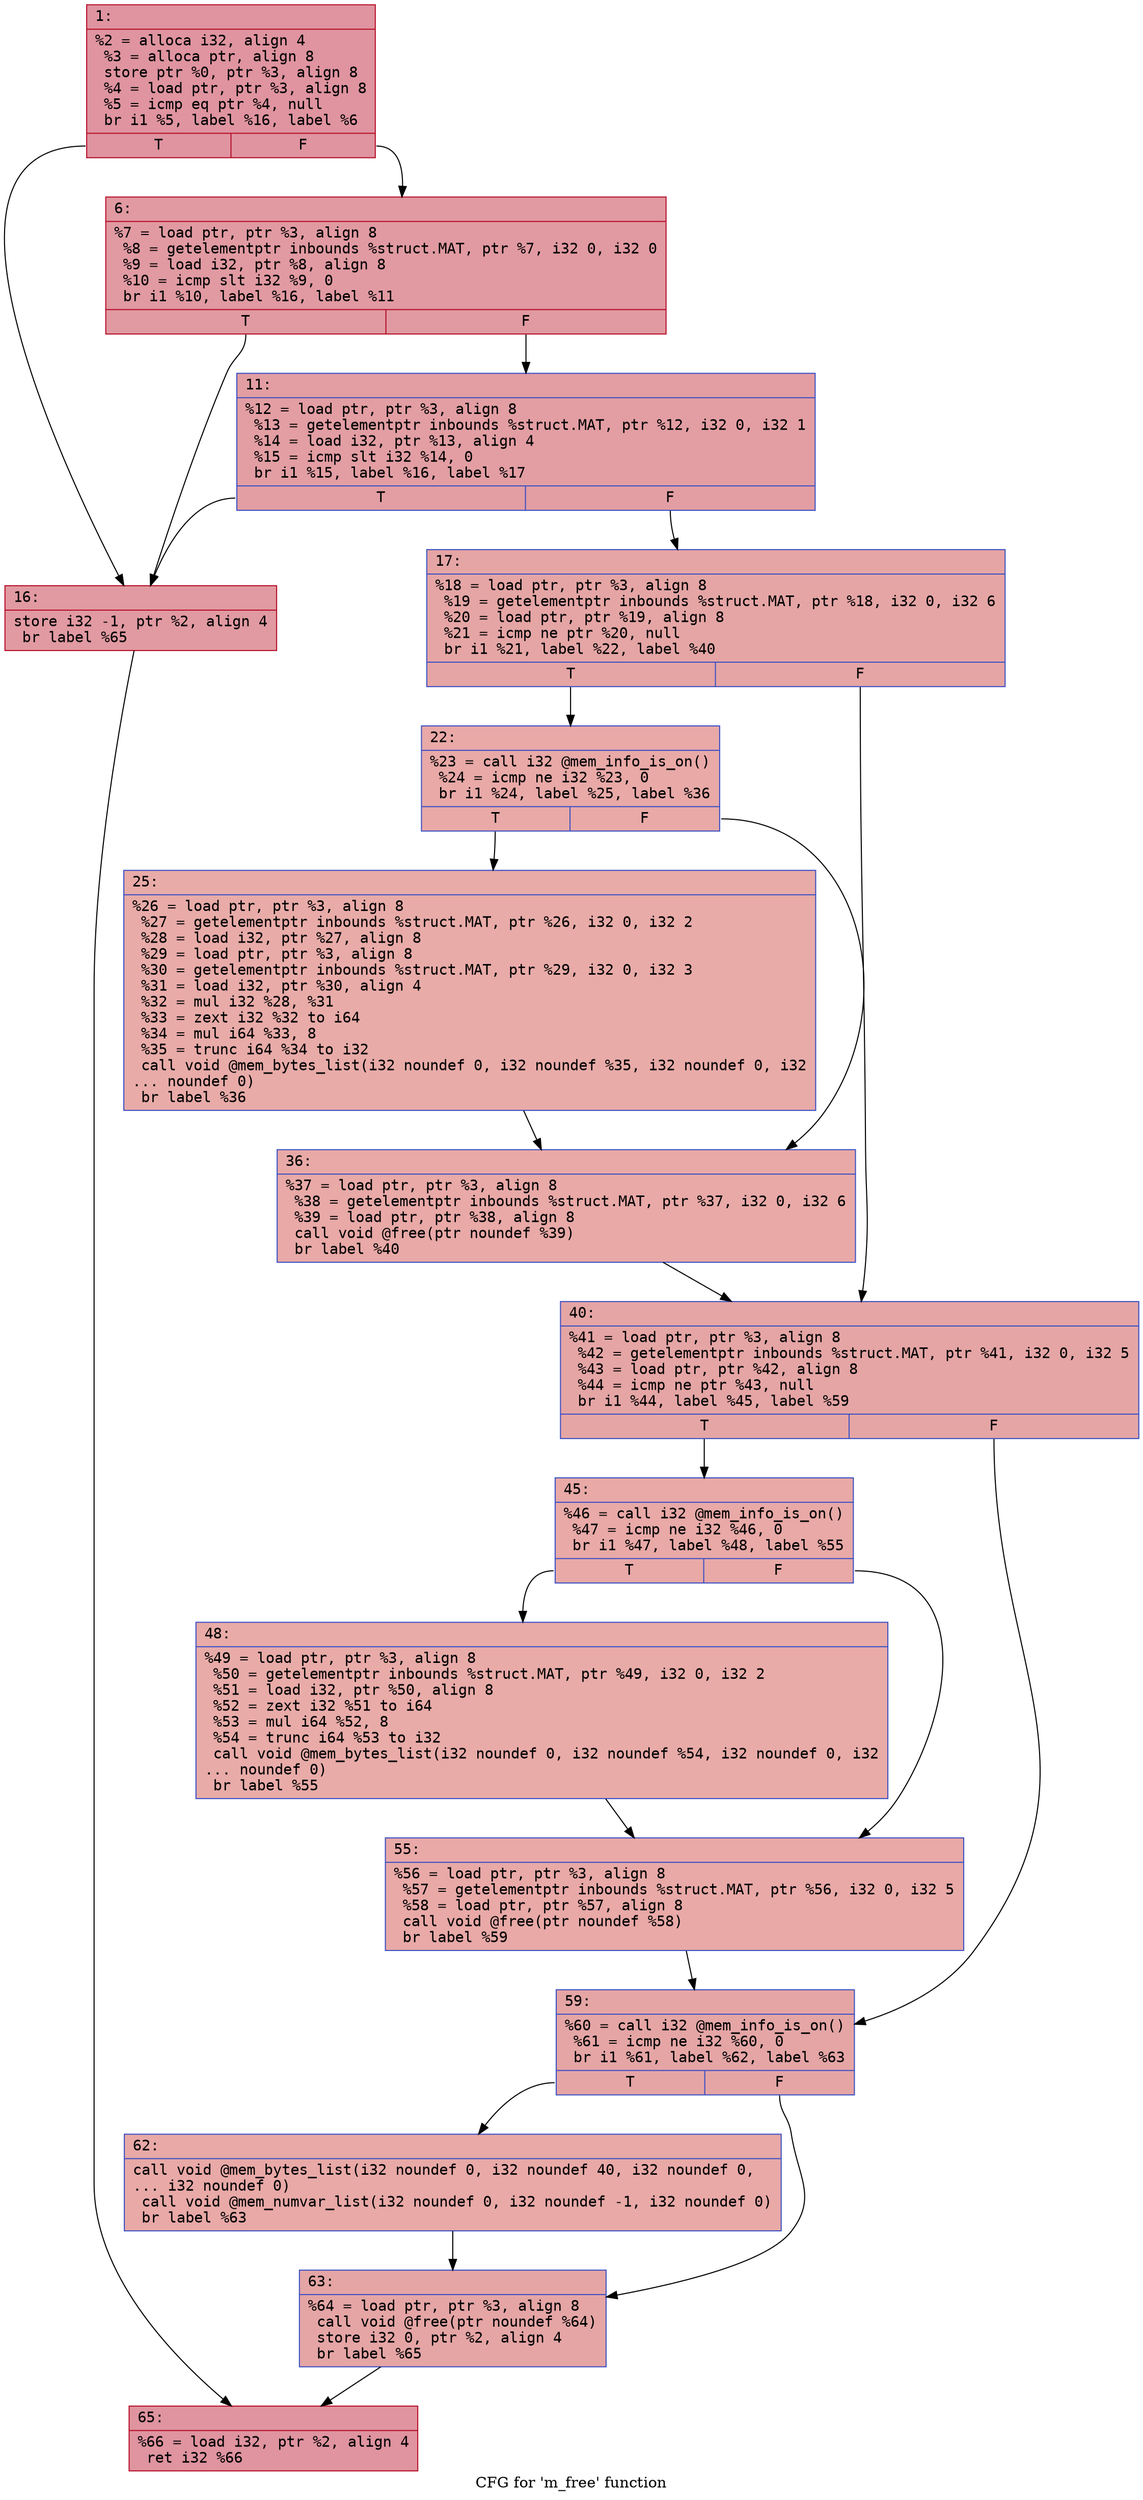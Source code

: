 digraph "CFG for 'm_free' function" {
	label="CFG for 'm_free' function";

	Node0x600003097200 [shape=record,color="#b70d28ff", style=filled, fillcolor="#b70d2870" fontname="Courier",label="{1:\l|  %2 = alloca i32, align 4\l  %3 = alloca ptr, align 8\l  store ptr %0, ptr %3, align 8\l  %4 = load ptr, ptr %3, align 8\l  %5 = icmp eq ptr %4, null\l  br i1 %5, label %16, label %6\l|{<s0>T|<s1>F}}"];
	Node0x600003097200:s0 -> Node0x6000030972f0[tooltip="1 -> 16\nProbability 37.50%" ];
	Node0x600003097200:s1 -> Node0x600003097250[tooltip="1 -> 6\nProbability 62.50%" ];
	Node0x600003097250 [shape=record,color="#b70d28ff", style=filled, fillcolor="#bb1b2c70" fontname="Courier",label="{6:\l|  %7 = load ptr, ptr %3, align 8\l  %8 = getelementptr inbounds %struct.MAT, ptr %7, i32 0, i32 0\l  %9 = load i32, ptr %8, align 8\l  %10 = icmp slt i32 %9, 0\l  br i1 %10, label %16, label %11\l|{<s0>T|<s1>F}}"];
	Node0x600003097250:s0 -> Node0x6000030972f0[tooltip="6 -> 16\nProbability 37.50%" ];
	Node0x600003097250:s1 -> Node0x6000030972a0[tooltip="6 -> 11\nProbability 62.50%" ];
	Node0x6000030972a0 [shape=record,color="#3d50c3ff", style=filled, fillcolor="#be242e70" fontname="Courier",label="{11:\l|  %12 = load ptr, ptr %3, align 8\l  %13 = getelementptr inbounds %struct.MAT, ptr %12, i32 0, i32 1\l  %14 = load i32, ptr %13, align 4\l  %15 = icmp slt i32 %14, 0\l  br i1 %15, label %16, label %17\l|{<s0>T|<s1>F}}"];
	Node0x6000030972a0:s0 -> Node0x6000030972f0[tooltip="11 -> 16\nProbability 37.50%" ];
	Node0x6000030972a0:s1 -> Node0x600003097340[tooltip="11 -> 17\nProbability 62.50%" ];
	Node0x6000030972f0 [shape=record,color="#b70d28ff", style=filled, fillcolor="#bb1b2c70" fontname="Courier",label="{16:\l|  store i32 -1, ptr %2, align 4\l  br label %65\l}"];
	Node0x6000030972f0 -> Node0x6000030976b0[tooltip="16 -> 65\nProbability 100.00%" ];
	Node0x600003097340 [shape=record,color="#3d50c3ff", style=filled, fillcolor="#c5333470" fontname="Courier",label="{17:\l|  %18 = load ptr, ptr %3, align 8\l  %19 = getelementptr inbounds %struct.MAT, ptr %18, i32 0, i32 6\l  %20 = load ptr, ptr %19, align 8\l  %21 = icmp ne ptr %20, null\l  br i1 %21, label %22, label %40\l|{<s0>T|<s1>F}}"];
	Node0x600003097340:s0 -> Node0x600003097390[tooltip="17 -> 22\nProbability 62.50%" ];
	Node0x600003097340:s1 -> Node0x600003097480[tooltip="17 -> 40\nProbability 37.50%" ];
	Node0x600003097390 [shape=record,color="#3d50c3ff", style=filled, fillcolor="#ca3b3770" fontname="Courier",label="{22:\l|  %23 = call i32 @mem_info_is_on()\l  %24 = icmp ne i32 %23, 0\l  br i1 %24, label %25, label %36\l|{<s0>T|<s1>F}}"];
	Node0x600003097390:s0 -> Node0x6000030973e0[tooltip="22 -> 25\nProbability 62.50%" ];
	Node0x600003097390:s1 -> Node0x600003097430[tooltip="22 -> 36\nProbability 37.50%" ];
	Node0x6000030973e0 [shape=record,color="#3d50c3ff", style=filled, fillcolor="#cc403a70" fontname="Courier",label="{25:\l|  %26 = load ptr, ptr %3, align 8\l  %27 = getelementptr inbounds %struct.MAT, ptr %26, i32 0, i32 2\l  %28 = load i32, ptr %27, align 8\l  %29 = load ptr, ptr %3, align 8\l  %30 = getelementptr inbounds %struct.MAT, ptr %29, i32 0, i32 3\l  %31 = load i32, ptr %30, align 4\l  %32 = mul i32 %28, %31\l  %33 = zext i32 %32 to i64\l  %34 = mul i64 %33, 8\l  %35 = trunc i64 %34 to i32\l  call void @mem_bytes_list(i32 noundef 0, i32 noundef %35, i32 noundef 0, i32\l... noundef 0)\l  br label %36\l}"];
	Node0x6000030973e0 -> Node0x600003097430[tooltip="25 -> 36\nProbability 100.00%" ];
	Node0x600003097430 [shape=record,color="#3d50c3ff", style=filled, fillcolor="#ca3b3770" fontname="Courier",label="{36:\l|  %37 = load ptr, ptr %3, align 8\l  %38 = getelementptr inbounds %struct.MAT, ptr %37, i32 0, i32 6\l  %39 = load ptr, ptr %38, align 8\l  call void @free(ptr noundef %39)\l  br label %40\l}"];
	Node0x600003097430 -> Node0x600003097480[tooltip="36 -> 40\nProbability 100.00%" ];
	Node0x600003097480 [shape=record,color="#3d50c3ff", style=filled, fillcolor="#c5333470" fontname="Courier",label="{40:\l|  %41 = load ptr, ptr %3, align 8\l  %42 = getelementptr inbounds %struct.MAT, ptr %41, i32 0, i32 5\l  %43 = load ptr, ptr %42, align 8\l  %44 = icmp ne ptr %43, null\l  br i1 %44, label %45, label %59\l|{<s0>T|<s1>F}}"];
	Node0x600003097480:s0 -> Node0x6000030974d0[tooltip="40 -> 45\nProbability 62.50%" ];
	Node0x600003097480:s1 -> Node0x6000030975c0[tooltip="40 -> 59\nProbability 37.50%" ];
	Node0x6000030974d0 [shape=record,color="#3d50c3ff", style=filled, fillcolor="#ca3b3770" fontname="Courier",label="{45:\l|  %46 = call i32 @mem_info_is_on()\l  %47 = icmp ne i32 %46, 0\l  br i1 %47, label %48, label %55\l|{<s0>T|<s1>F}}"];
	Node0x6000030974d0:s0 -> Node0x600003097520[tooltip="45 -> 48\nProbability 62.50%" ];
	Node0x6000030974d0:s1 -> Node0x600003097570[tooltip="45 -> 55\nProbability 37.50%" ];
	Node0x600003097520 [shape=record,color="#3d50c3ff", style=filled, fillcolor="#cc403a70" fontname="Courier",label="{48:\l|  %49 = load ptr, ptr %3, align 8\l  %50 = getelementptr inbounds %struct.MAT, ptr %49, i32 0, i32 2\l  %51 = load i32, ptr %50, align 8\l  %52 = zext i32 %51 to i64\l  %53 = mul i64 %52, 8\l  %54 = trunc i64 %53 to i32\l  call void @mem_bytes_list(i32 noundef 0, i32 noundef %54, i32 noundef 0, i32\l... noundef 0)\l  br label %55\l}"];
	Node0x600003097520 -> Node0x600003097570[tooltip="48 -> 55\nProbability 100.00%" ];
	Node0x600003097570 [shape=record,color="#3d50c3ff", style=filled, fillcolor="#ca3b3770" fontname="Courier",label="{55:\l|  %56 = load ptr, ptr %3, align 8\l  %57 = getelementptr inbounds %struct.MAT, ptr %56, i32 0, i32 5\l  %58 = load ptr, ptr %57, align 8\l  call void @free(ptr noundef %58)\l  br label %59\l}"];
	Node0x600003097570 -> Node0x6000030975c0[tooltip="55 -> 59\nProbability 100.00%" ];
	Node0x6000030975c0 [shape=record,color="#3d50c3ff", style=filled, fillcolor="#c5333470" fontname="Courier",label="{59:\l|  %60 = call i32 @mem_info_is_on()\l  %61 = icmp ne i32 %60, 0\l  br i1 %61, label %62, label %63\l|{<s0>T|<s1>F}}"];
	Node0x6000030975c0:s0 -> Node0x600003097610[tooltip="59 -> 62\nProbability 62.50%" ];
	Node0x6000030975c0:s1 -> Node0x600003097660[tooltip="59 -> 63\nProbability 37.50%" ];
	Node0x600003097610 [shape=record,color="#3d50c3ff", style=filled, fillcolor="#ca3b3770" fontname="Courier",label="{62:\l|  call void @mem_bytes_list(i32 noundef 0, i32 noundef 40, i32 noundef 0,\l... i32 noundef 0)\l  call void @mem_numvar_list(i32 noundef 0, i32 noundef -1, i32 noundef 0)\l  br label %63\l}"];
	Node0x600003097610 -> Node0x600003097660[tooltip="62 -> 63\nProbability 100.00%" ];
	Node0x600003097660 [shape=record,color="#3d50c3ff", style=filled, fillcolor="#c5333470" fontname="Courier",label="{63:\l|  %64 = load ptr, ptr %3, align 8\l  call void @free(ptr noundef %64)\l  store i32 0, ptr %2, align 4\l  br label %65\l}"];
	Node0x600003097660 -> Node0x6000030976b0[tooltip="63 -> 65\nProbability 100.00%" ];
	Node0x6000030976b0 [shape=record,color="#b70d28ff", style=filled, fillcolor="#b70d2870" fontname="Courier",label="{65:\l|  %66 = load i32, ptr %2, align 4\l  ret i32 %66\l}"];
}
